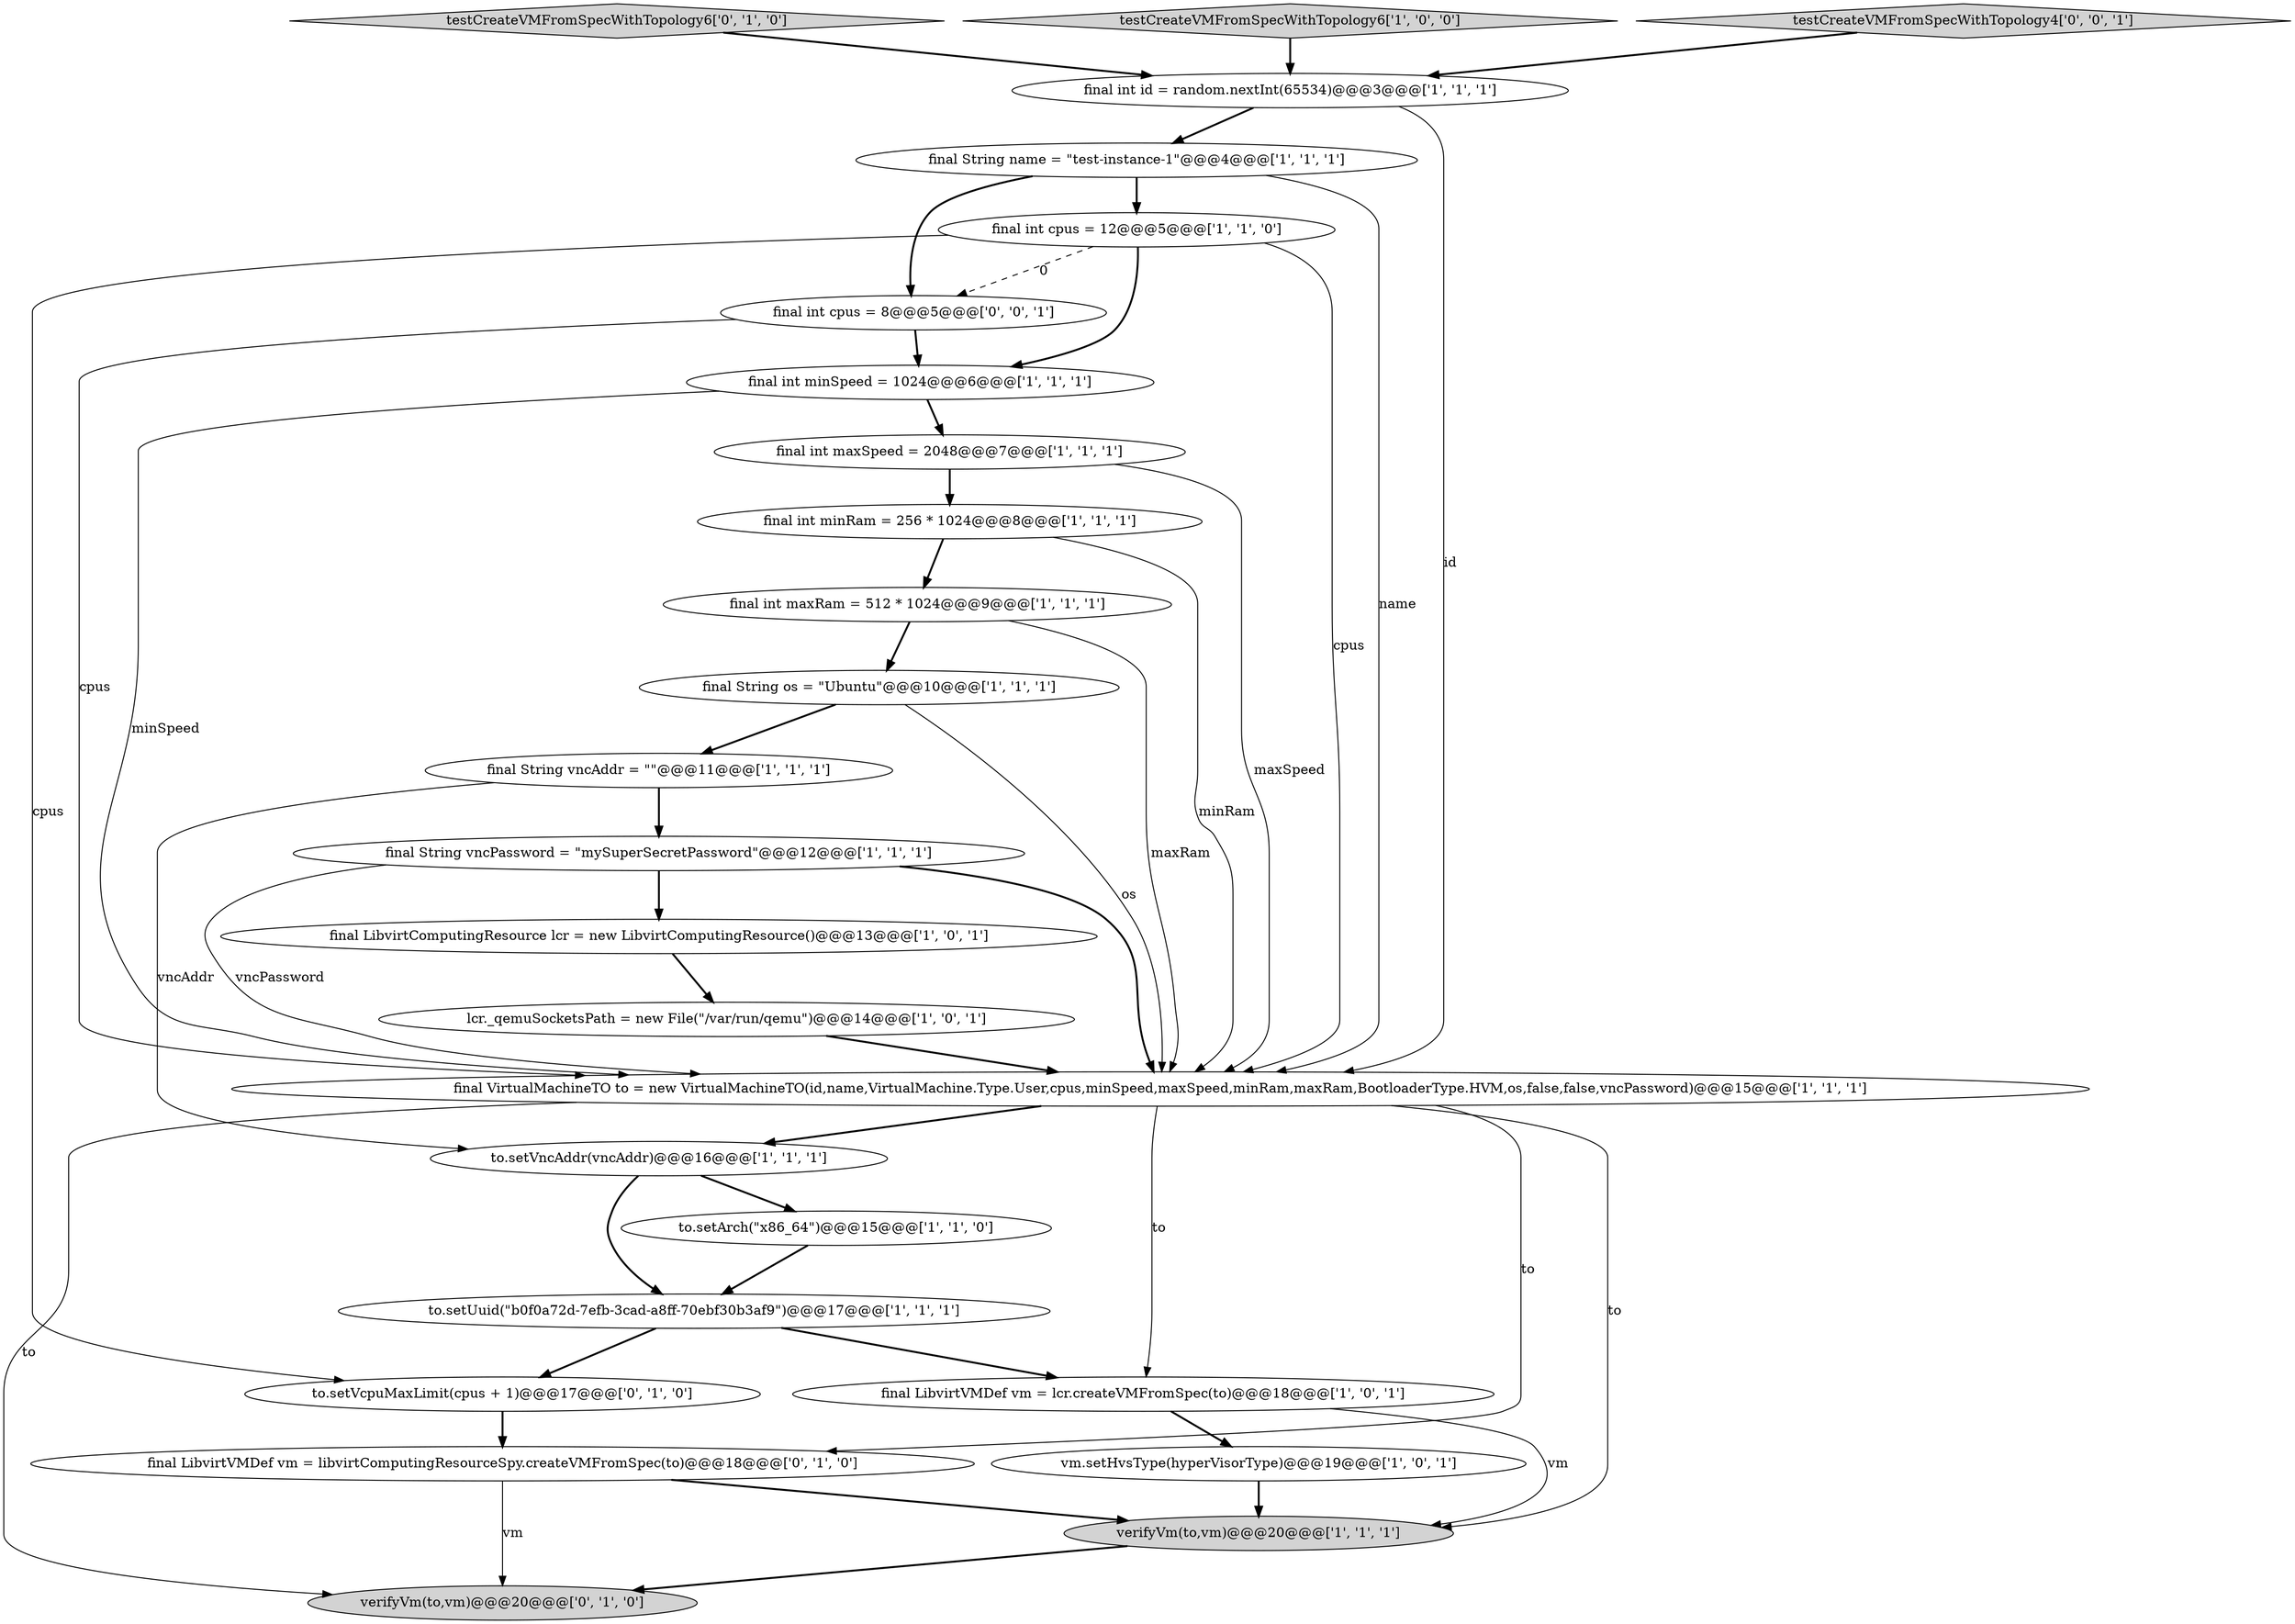 digraph {
20 [style = filled, label = "testCreateVMFromSpecWithTopology6['0', '1', '0']", fillcolor = lightgray, shape = diamond image = "AAA0AAABBB2BBB"];
3 [style = filled, label = "vm.setHvsType(hyperVisorType)@@@19@@@['1', '0', '1']", fillcolor = white, shape = ellipse image = "AAA0AAABBB1BBB"];
12 [style = filled, label = "final String vncAddr = \"\"@@@11@@@['1', '1', '1']", fillcolor = white, shape = ellipse image = "AAA0AAABBB1BBB"];
1 [style = filled, label = "final int maxSpeed = 2048@@@7@@@['1', '1', '1']", fillcolor = white, shape = ellipse image = "AAA0AAABBB1BBB"];
2 [style = filled, label = "to.setArch(\"x86_64\")@@@15@@@['1', '1', '0']", fillcolor = white, shape = ellipse image = "AAA0AAABBB1BBB"];
19 [style = filled, label = "final int minRam = 256 * 1024@@@8@@@['1', '1', '1']", fillcolor = white, shape = ellipse image = "AAA0AAABBB1BBB"];
18 [style = filled, label = "final int maxRam = 512 * 1024@@@9@@@['1', '1', '1']", fillcolor = white, shape = ellipse image = "AAA0AAABBB1BBB"];
14 [style = filled, label = "final LibvirtVMDef vm = lcr.createVMFromSpec(to)@@@18@@@['1', '0', '1']", fillcolor = white, shape = ellipse image = "AAA0AAABBB1BBB"];
24 [style = filled, label = "final int cpus = 8@@@5@@@['0', '0', '1']", fillcolor = white, shape = ellipse image = "AAA0AAABBB3BBB"];
10 [style = filled, label = "final LibvirtComputingResource lcr = new LibvirtComputingResource()@@@13@@@['1', '0', '1']", fillcolor = white, shape = ellipse image = "AAA0AAABBB1BBB"];
6 [style = filled, label = "to.setUuid(\"b0f0a72d-7efb-3cad-a8ff-70ebf30b3af9\")@@@17@@@['1', '1', '1']", fillcolor = white, shape = ellipse image = "AAA0AAABBB1BBB"];
4 [style = filled, label = "final int minSpeed = 1024@@@6@@@['1', '1', '1']", fillcolor = white, shape = ellipse image = "AAA0AAABBB1BBB"];
11 [style = filled, label = "to.setVncAddr(vncAddr)@@@16@@@['1', '1', '1']", fillcolor = white, shape = ellipse image = "AAA0AAABBB1BBB"];
21 [style = filled, label = "to.setVcpuMaxLimit(cpus + 1)@@@17@@@['0', '1', '0']", fillcolor = white, shape = ellipse image = "AAA0AAABBB2BBB"];
7 [style = filled, label = "final String vncPassword = \"mySuperSecretPassword\"@@@12@@@['1', '1', '1']", fillcolor = white, shape = ellipse image = "AAA0AAABBB1BBB"];
5 [style = filled, label = "testCreateVMFromSpecWithTopology6['1', '0', '0']", fillcolor = lightgray, shape = diamond image = "AAA0AAABBB1BBB"];
0 [style = filled, label = "final VirtualMachineTO to = new VirtualMachineTO(id,name,VirtualMachine.Type.User,cpus,minSpeed,maxSpeed,minRam,maxRam,BootloaderType.HVM,os,false,false,vncPassword)@@@15@@@['1', '1', '1']", fillcolor = white, shape = ellipse image = "AAA0AAABBB1BBB"];
16 [style = filled, label = "final int id = random.nextInt(65534)@@@3@@@['1', '1', '1']", fillcolor = white, shape = ellipse image = "AAA0AAABBB1BBB"];
25 [style = filled, label = "testCreateVMFromSpecWithTopology4['0', '0', '1']", fillcolor = lightgray, shape = diamond image = "AAA0AAABBB3BBB"];
8 [style = filled, label = "lcr._qemuSocketsPath = new File(\"/var/run/qemu\")@@@14@@@['1', '0', '1']", fillcolor = white, shape = ellipse image = "AAA0AAABBB1BBB"];
22 [style = filled, label = "final LibvirtVMDef vm = libvirtComputingResourceSpy.createVMFromSpec(to)@@@18@@@['0', '1', '0']", fillcolor = white, shape = ellipse image = "AAA1AAABBB2BBB"];
17 [style = filled, label = "final String name = \"test-instance-1\"@@@4@@@['1', '1', '1']", fillcolor = white, shape = ellipse image = "AAA0AAABBB1BBB"];
13 [style = filled, label = "verifyVm(to,vm)@@@20@@@['1', '1', '1']", fillcolor = lightgray, shape = ellipse image = "AAA0AAABBB1BBB"];
9 [style = filled, label = "final int cpus = 12@@@5@@@['1', '1', '0']", fillcolor = white, shape = ellipse image = "AAA0AAABBB1BBB"];
23 [style = filled, label = "verifyVm(to,vm)@@@20@@@['0', '1', '0']", fillcolor = lightgray, shape = ellipse image = "AAA0AAABBB2BBB"];
15 [style = filled, label = "final String os = \"Ubuntu\"@@@10@@@['1', '1', '1']", fillcolor = white, shape = ellipse image = "AAA0AAABBB1BBB"];
16->0 [style = solid, label="id"];
17->0 [style = solid, label="name"];
12->7 [style = bold, label=""];
4->0 [style = solid, label="minSpeed"];
9->0 [style = solid, label="cpus"];
19->0 [style = solid, label="minRam"];
14->3 [style = bold, label=""];
15->0 [style = solid, label="os"];
21->22 [style = bold, label=""];
9->4 [style = bold, label=""];
20->16 [style = bold, label=""];
8->0 [style = bold, label=""];
7->0 [style = solid, label="vncPassword"];
7->10 [style = bold, label=""];
9->21 [style = solid, label="cpus"];
0->22 [style = solid, label="to"];
15->12 [style = bold, label=""];
24->0 [style = solid, label="cpus"];
13->23 [style = bold, label=""];
24->4 [style = bold, label=""];
10->8 [style = bold, label=""];
11->6 [style = bold, label=""];
0->11 [style = bold, label=""];
3->13 [style = bold, label=""];
22->23 [style = solid, label="vm"];
11->2 [style = bold, label=""];
4->1 [style = bold, label=""];
6->21 [style = bold, label=""];
12->11 [style = solid, label="vncAddr"];
6->14 [style = bold, label=""];
25->16 [style = bold, label=""];
0->13 [style = solid, label="to"];
17->24 [style = bold, label=""];
0->23 [style = solid, label="to"];
7->0 [style = bold, label=""];
17->9 [style = bold, label=""];
1->19 [style = bold, label=""];
2->6 [style = bold, label=""];
16->17 [style = bold, label=""];
14->13 [style = solid, label="vm"];
1->0 [style = solid, label="maxSpeed"];
0->14 [style = solid, label="to"];
19->18 [style = bold, label=""];
9->24 [style = dashed, label="0"];
5->16 [style = bold, label=""];
18->0 [style = solid, label="maxRam"];
22->13 [style = bold, label=""];
18->15 [style = bold, label=""];
}
